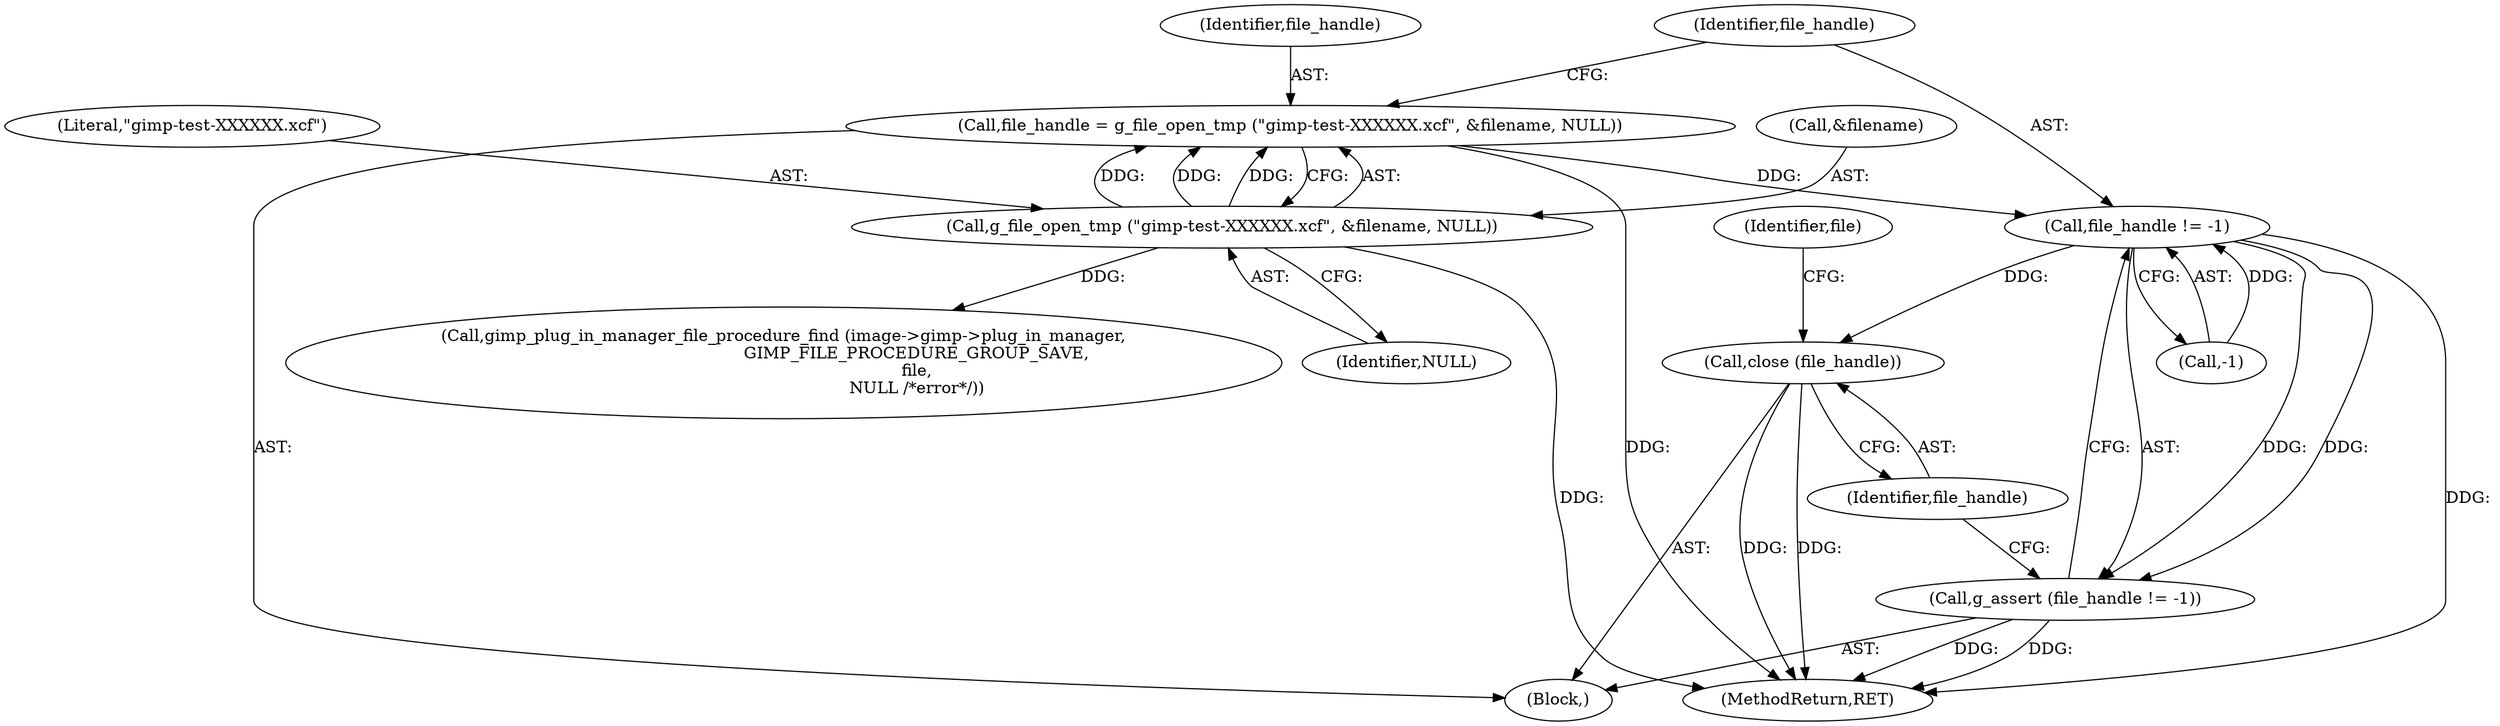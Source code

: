 digraph "0_gimp_c21eff4b031acb04fb4dfce8bd5fdfecc2b6524f@API" {
"1000138" [label="(Call,file_handle = g_file_open_tmp (\"gimp-test-XXXXXX.xcf\", &filename, NULL))"];
"1000140" [label="(Call,g_file_open_tmp (\"gimp-test-XXXXXX.xcf\", &filename, NULL))"];
"1000146" [label="(Call,file_handle != -1)"];
"1000145" [label="(Call,g_assert (file_handle != -1))"];
"1000150" [label="(Call,close (file_handle))"];
"1000160" [label="(Call,gimp_plug_in_manager_file_procedure_find (image->gimp->plug_in_manager,\n                                                   GIMP_FILE_PROCEDURE_GROUP_SAVE,\n                                                   file,\n                                                   NULL /*error*/))"];
"1000138" [label="(Call,file_handle = g_file_open_tmp (\"gimp-test-XXXXXX.xcf\", &filename, NULL))"];
"1000150" [label="(Call,close (file_handle))"];
"1000141" [label="(Literal,\"gimp-test-XXXXXX.xcf\")"];
"1000145" [label="(Call,g_assert (file_handle != -1))"];
"1000198" [label="(MethodReturn,RET)"];
"1000153" [label="(Identifier,file)"];
"1000147" [label="(Identifier,file_handle)"];
"1000148" [label="(Call,-1)"];
"1000146" [label="(Call,file_handle != -1)"];
"1000140" [label="(Call,g_file_open_tmp (\"gimp-test-XXXXXX.xcf\", &filename, NULL))"];
"1000151" [label="(Identifier,file_handle)"];
"1000144" [label="(Identifier,NULL)"];
"1000116" [label="(Block,)"];
"1000142" [label="(Call,&filename)"];
"1000139" [label="(Identifier,file_handle)"];
"1000138" -> "1000116"  [label="AST: "];
"1000138" -> "1000140"  [label="CFG: "];
"1000139" -> "1000138"  [label="AST: "];
"1000140" -> "1000138"  [label="AST: "];
"1000147" -> "1000138"  [label="CFG: "];
"1000138" -> "1000198"  [label="DDG: "];
"1000140" -> "1000138"  [label="DDG: "];
"1000140" -> "1000138"  [label="DDG: "];
"1000140" -> "1000138"  [label="DDG: "];
"1000138" -> "1000146"  [label="DDG: "];
"1000140" -> "1000144"  [label="CFG: "];
"1000141" -> "1000140"  [label="AST: "];
"1000142" -> "1000140"  [label="AST: "];
"1000144" -> "1000140"  [label="AST: "];
"1000140" -> "1000198"  [label="DDG: "];
"1000140" -> "1000160"  [label="DDG: "];
"1000146" -> "1000145"  [label="AST: "];
"1000146" -> "1000148"  [label="CFG: "];
"1000147" -> "1000146"  [label="AST: "];
"1000148" -> "1000146"  [label="AST: "];
"1000145" -> "1000146"  [label="CFG: "];
"1000146" -> "1000198"  [label="DDG: "];
"1000146" -> "1000145"  [label="DDG: "];
"1000146" -> "1000145"  [label="DDG: "];
"1000148" -> "1000146"  [label="DDG: "];
"1000146" -> "1000150"  [label="DDG: "];
"1000145" -> "1000116"  [label="AST: "];
"1000151" -> "1000145"  [label="CFG: "];
"1000145" -> "1000198"  [label="DDG: "];
"1000145" -> "1000198"  [label="DDG: "];
"1000150" -> "1000116"  [label="AST: "];
"1000150" -> "1000151"  [label="CFG: "];
"1000151" -> "1000150"  [label="AST: "];
"1000153" -> "1000150"  [label="CFG: "];
"1000150" -> "1000198"  [label="DDG: "];
"1000150" -> "1000198"  [label="DDG: "];
}
